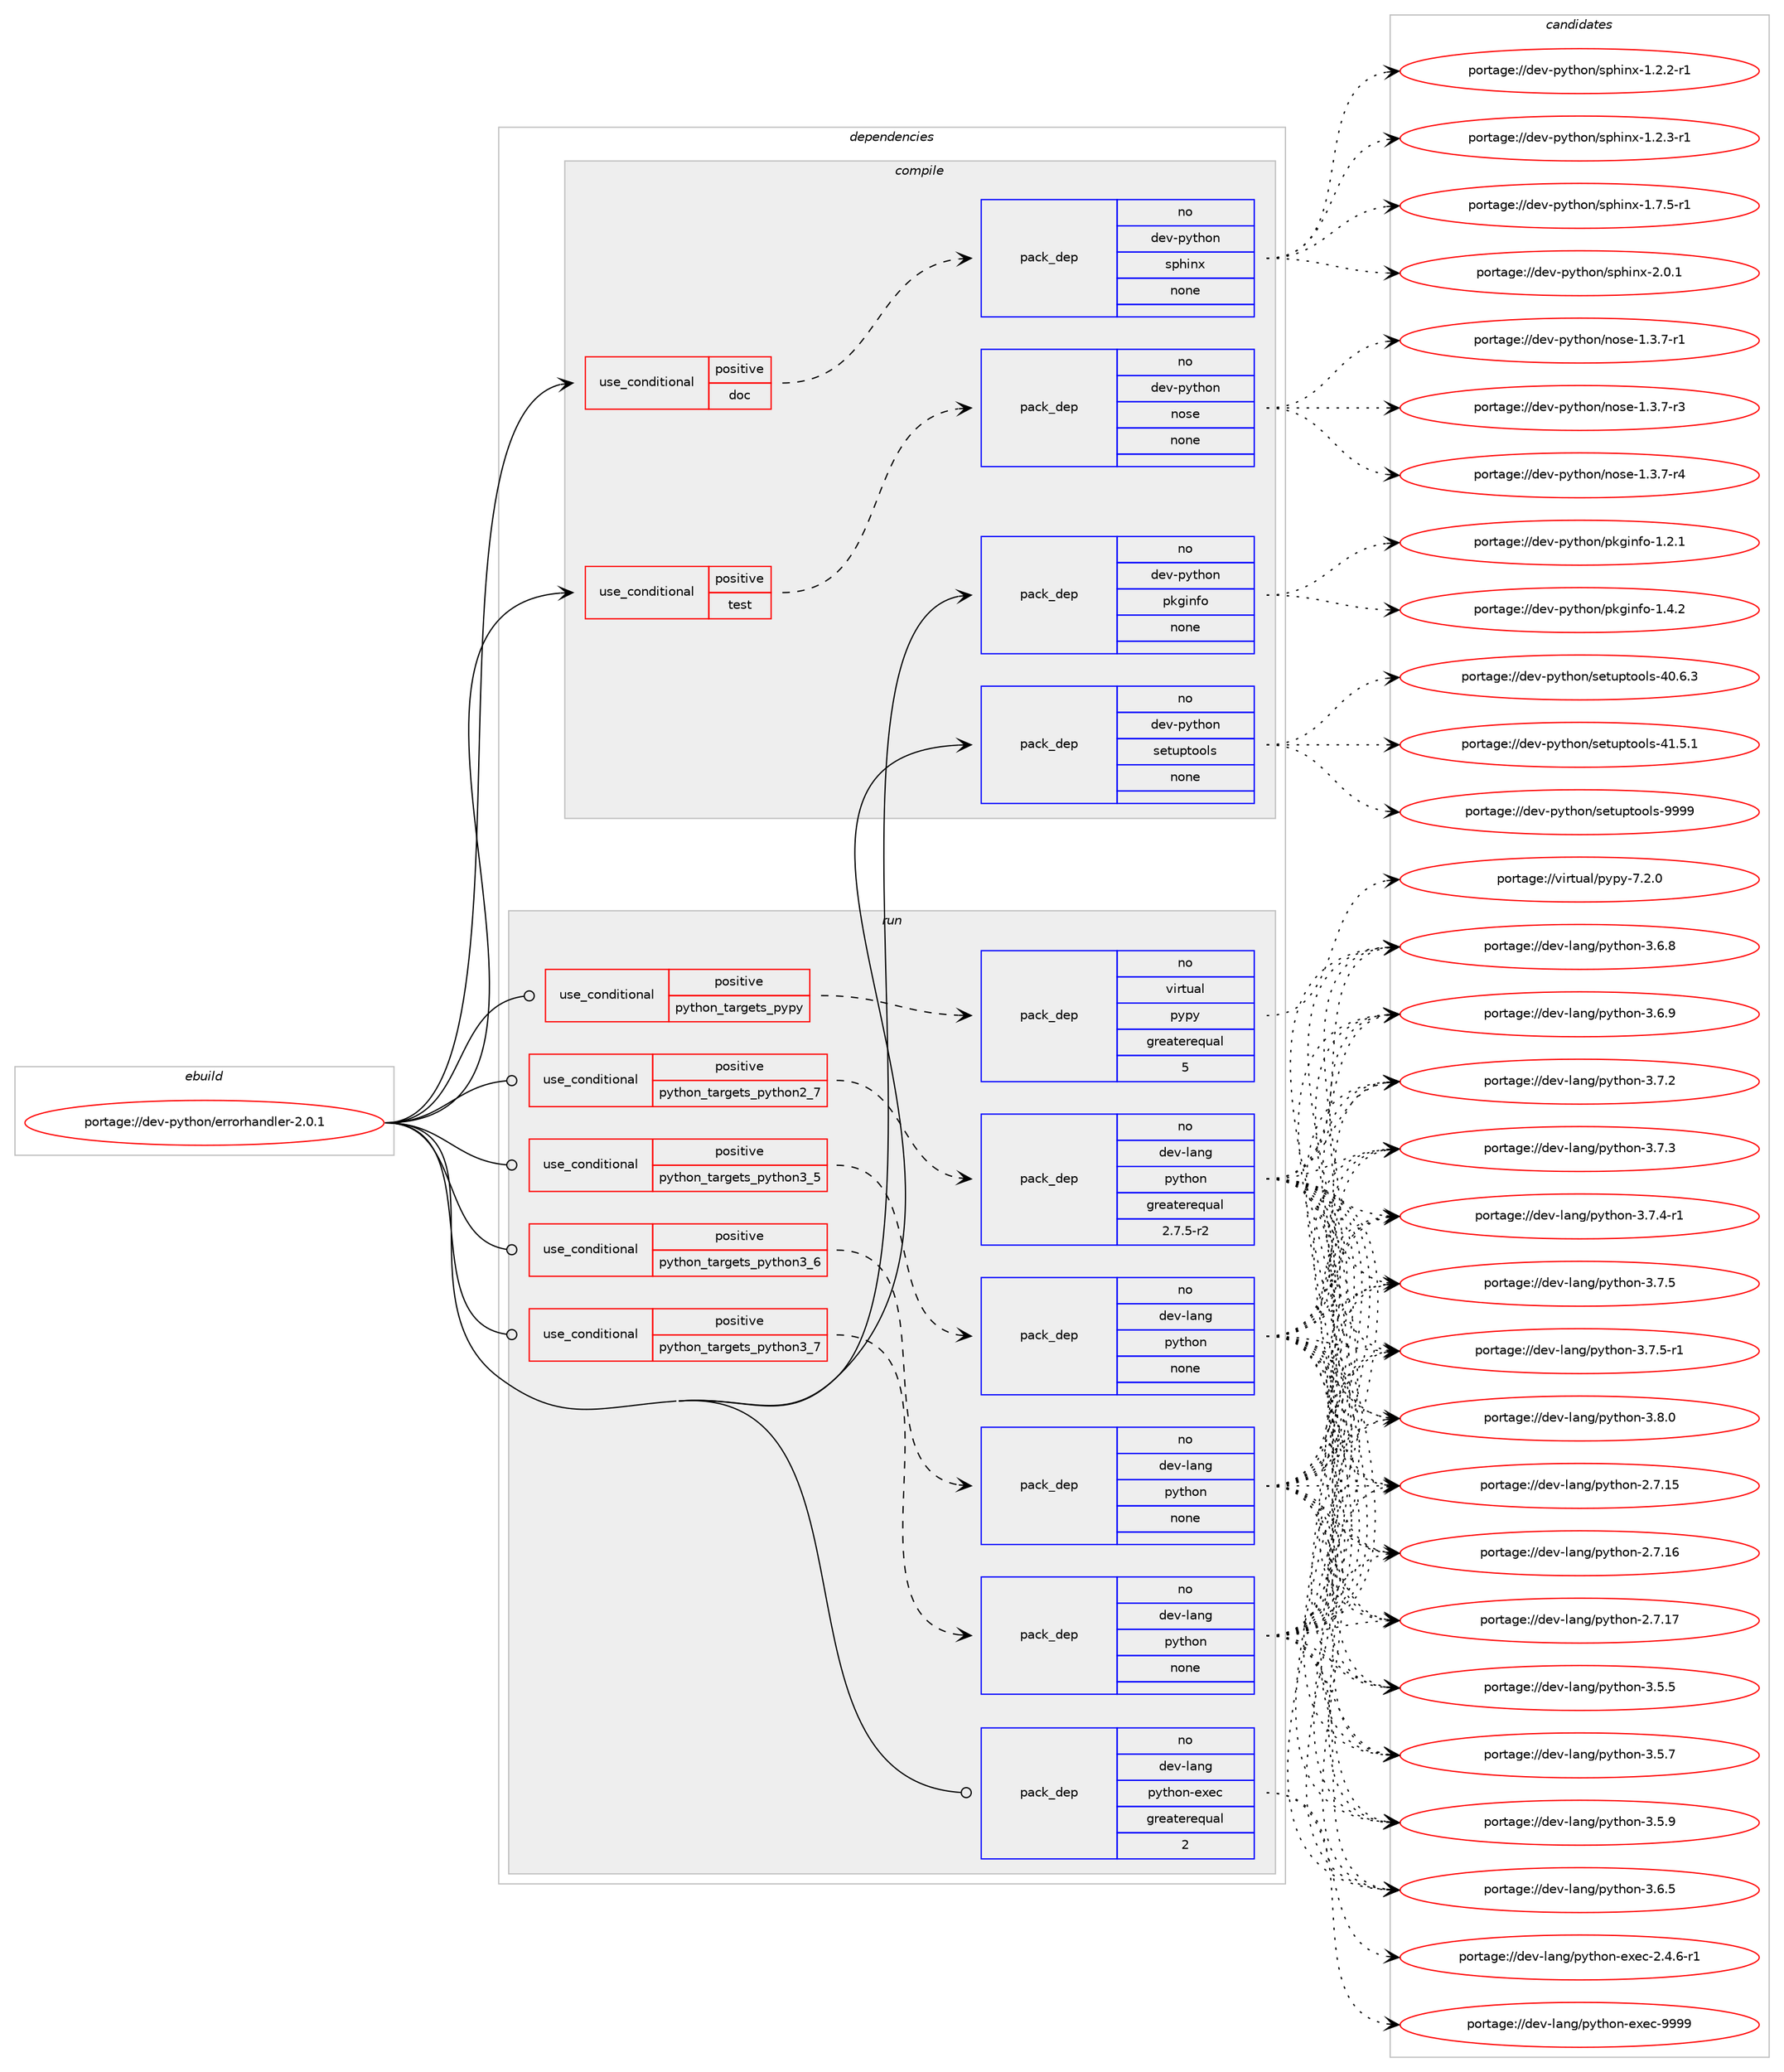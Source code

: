 digraph prolog {

# *************
# Graph options
# *************

newrank=true;
concentrate=true;
compound=true;
graph [rankdir=LR,fontname=Helvetica,fontsize=10,ranksep=1.5];#, ranksep=2.5, nodesep=0.2];
edge  [arrowhead=vee];
node  [fontname=Helvetica,fontsize=10];

# **********
# The ebuild
# **********

subgraph cluster_leftcol {
color=gray;
rank=same;
label=<<i>ebuild</i>>;
id [label="portage://dev-python/errorhandler-2.0.1", color=red, width=4, href="../dev-python/errorhandler-2.0.1.svg"];
}

# ****************
# The dependencies
# ****************

subgraph cluster_midcol {
color=gray;
label=<<i>dependencies</i>>;
subgraph cluster_compile {
fillcolor="#eeeeee";
style=filled;
label=<<i>compile</i>>;
subgraph cond28261 {
dependency138272 [label=<<TABLE BORDER="0" CELLBORDER="1" CELLSPACING="0" CELLPADDING="4"><TR><TD ROWSPAN="3" CELLPADDING="10">use_conditional</TD></TR><TR><TD>positive</TD></TR><TR><TD>doc</TD></TR></TABLE>>, shape=none, color=red];
subgraph pack106691 {
dependency138273 [label=<<TABLE BORDER="0" CELLBORDER="1" CELLSPACING="0" CELLPADDING="4" WIDTH="220"><TR><TD ROWSPAN="6" CELLPADDING="30">pack_dep</TD></TR><TR><TD WIDTH="110">no</TD></TR><TR><TD>dev-python</TD></TR><TR><TD>sphinx</TD></TR><TR><TD>none</TD></TR><TR><TD></TD></TR></TABLE>>, shape=none, color=blue];
}
dependency138272:e -> dependency138273:w [weight=20,style="dashed",arrowhead="vee"];
}
id:e -> dependency138272:w [weight=20,style="solid",arrowhead="vee"];
subgraph cond28262 {
dependency138274 [label=<<TABLE BORDER="0" CELLBORDER="1" CELLSPACING="0" CELLPADDING="4"><TR><TD ROWSPAN="3" CELLPADDING="10">use_conditional</TD></TR><TR><TD>positive</TD></TR><TR><TD>test</TD></TR></TABLE>>, shape=none, color=red];
subgraph pack106692 {
dependency138275 [label=<<TABLE BORDER="0" CELLBORDER="1" CELLSPACING="0" CELLPADDING="4" WIDTH="220"><TR><TD ROWSPAN="6" CELLPADDING="30">pack_dep</TD></TR><TR><TD WIDTH="110">no</TD></TR><TR><TD>dev-python</TD></TR><TR><TD>nose</TD></TR><TR><TD>none</TD></TR><TR><TD></TD></TR></TABLE>>, shape=none, color=blue];
}
dependency138274:e -> dependency138275:w [weight=20,style="dashed",arrowhead="vee"];
}
id:e -> dependency138274:w [weight=20,style="solid",arrowhead="vee"];
subgraph pack106693 {
dependency138276 [label=<<TABLE BORDER="0" CELLBORDER="1" CELLSPACING="0" CELLPADDING="4" WIDTH="220"><TR><TD ROWSPAN="6" CELLPADDING="30">pack_dep</TD></TR><TR><TD WIDTH="110">no</TD></TR><TR><TD>dev-python</TD></TR><TR><TD>pkginfo</TD></TR><TR><TD>none</TD></TR><TR><TD></TD></TR></TABLE>>, shape=none, color=blue];
}
id:e -> dependency138276:w [weight=20,style="solid",arrowhead="vee"];
subgraph pack106694 {
dependency138277 [label=<<TABLE BORDER="0" CELLBORDER="1" CELLSPACING="0" CELLPADDING="4" WIDTH="220"><TR><TD ROWSPAN="6" CELLPADDING="30">pack_dep</TD></TR><TR><TD WIDTH="110">no</TD></TR><TR><TD>dev-python</TD></TR><TR><TD>setuptools</TD></TR><TR><TD>none</TD></TR><TR><TD></TD></TR></TABLE>>, shape=none, color=blue];
}
id:e -> dependency138277:w [weight=20,style="solid",arrowhead="vee"];
}
subgraph cluster_compileandrun {
fillcolor="#eeeeee";
style=filled;
label=<<i>compile and run</i>>;
}
subgraph cluster_run {
fillcolor="#eeeeee";
style=filled;
label=<<i>run</i>>;
subgraph cond28263 {
dependency138278 [label=<<TABLE BORDER="0" CELLBORDER="1" CELLSPACING="0" CELLPADDING="4"><TR><TD ROWSPAN="3" CELLPADDING="10">use_conditional</TD></TR><TR><TD>positive</TD></TR><TR><TD>python_targets_pypy</TD></TR></TABLE>>, shape=none, color=red];
subgraph pack106695 {
dependency138279 [label=<<TABLE BORDER="0" CELLBORDER="1" CELLSPACING="0" CELLPADDING="4" WIDTH="220"><TR><TD ROWSPAN="6" CELLPADDING="30">pack_dep</TD></TR><TR><TD WIDTH="110">no</TD></TR><TR><TD>virtual</TD></TR><TR><TD>pypy</TD></TR><TR><TD>greaterequal</TD></TR><TR><TD>5</TD></TR></TABLE>>, shape=none, color=blue];
}
dependency138278:e -> dependency138279:w [weight=20,style="dashed",arrowhead="vee"];
}
id:e -> dependency138278:w [weight=20,style="solid",arrowhead="odot"];
subgraph cond28264 {
dependency138280 [label=<<TABLE BORDER="0" CELLBORDER="1" CELLSPACING="0" CELLPADDING="4"><TR><TD ROWSPAN="3" CELLPADDING="10">use_conditional</TD></TR><TR><TD>positive</TD></TR><TR><TD>python_targets_python2_7</TD></TR></TABLE>>, shape=none, color=red];
subgraph pack106696 {
dependency138281 [label=<<TABLE BORDER="0" CELLBORDER="1" CELLSPACING="0" CELLPADDING="4" WIDTH="220"><TR><TD ROWSPAN="6" CELLPADDING="30">pack_dep</TD></TR><TR><TD WIDTH="110">no</TD></TR><TR><TD>dev-lang</TD></TR><TR><TD>python</TD></TR><TR><TD>greaterequal</TD></TR><TR><TD>2.7.5-r2</TD></TR></TABLE>>, shape=none, color=blue];
}
dependency138280:e -> dependency138281:w [weight=20,style="dashed",arrowhead="vee"];
}
id:e -> dependency138280:w [weight=20,style="solid",arrowhead="odot"];
subgraph cond28265 {
dependency138282 [label=<<TABLE BORDER="0" CELLBORDER="1" CELLSPACING="0" CELLPADDING="4"><TR><TD ROWSPAN="3" CELLPADDING="10">use_conditional</TD></TR><TR><TD>positive</TD></TR><TR><TD>python_targets_python3_5</TD></TR></TABLE>>, shape=none, color=red];
subgraph pack106697 {
dependency138283 [label=<<TABLE BORDER="0" CELLBORDER="1" CELLSPACING="0" CELLPADDING="4" WIDTH="220"><TR><TD ROWSPAN="6" CELLPADDING="30">pack_dep</TD></TR><TR><TD WIDTH="110">no</TD></TR><TR><TD>dev-lang</TD></TR><TR><TD>python</TD></TR><TR><TD>none</TD></TR><TR><TD></TD></TR></TABLE>>, shape=none, color=blue];
}
dependency138282:e -> dependency138283:w [weight=20,style="dashed",arrowhead="vee"];
}
id:e -> dependency138282:w [weight=20,style="solid",arrowhead="odot"];
subgraph cond28266 {
dependency138284 [label=<<TABLE BORDER="0" CELLBORDER="1" CELLSPACING="0" CELLPADDING="4"><TR><TD ROWSPAN="3" CELLPADDING="10">use_conditional</TD></TR><TR><TD>positive</TD></TR><TR><TD>python_targets_python3_6</TD></TR></TABLE>>, shape=none, color=red];
subgraph pack106698 {
dependency138285 [label=<<TABLE BORDER="0" CELLBORDER="1" CELLSPACING="0" CELLPADDING="4" WIDTH="220"><TR><TD ROWSPAN="6" CELLPADDING="30">pack_dep</TD></TR><TR><TD WIDTH="110">no</TD></TR><TR><TD>dev-lang</TD></TR><TR><TD>python</TD></TR><TR><TD>none</TD></TR><TR><TD></TD></TR></TABLE>>, shape=none, color=blue];
}
dependency138284:e -> dependency138285:w [weight=20,style="dashed",arrowhead="vee"];
}
id:e -> dependency138284:w [weight=20,style="solid",arrowhead="odot"];
subgraph cond28267 {
dependency138286 [label=<<TABLE BORDER="0" CELLBORDER="1" CELLSPACING="0" CELLPADDING="4"><TR><TD ROWSPAN="3" CELLPADDING="10">use_conditional</TD></TR><TR><TD>positive</TD></TR><TR><TD>python_targets_python3_7</TD></TR></TABLE>>, shape=none, color=red];
subgraph pack106699 {
dependency138287 [label=<<TABLE BORDER="0" CELLBORDER="1" CELLSPACING="0" CELLPADDING="4" WIDTH="220"><TR><TD ROWSPAN="6" CELLPADDING="30">pack_dep</TD></TR><TR><TD WIDTH="110">no</TD></TR><TR><TD>dev-lang</TD></TR><TR><TD>python</TD></TR><TR><TD>none</TD></TR><TR><TD></TD></TR></TABLE>>, shape=none, color=blue];
}
dependency138286:e -> dependency138287:w [weight=20,style="dashed",arrowhead="vee"];
}
id:e -> dependency138286:w [weight=20,style="solid",arrowhead="odot"];
subgraph pack106700 {
dependency138288 [label=<<TABLE BORDER="0" CELLBORDER="1" CELLSPACING="0" CELLPADDING="4" WIDTH="220"><TR><TD ROWSPAN="6" CELLPADDING="30">pack_dep</TD></TR><TR><TD WIDTH="110">no</TD></TR><TR><TD>dev-lang</TD></TR><TR><TD>python-exec</TD></TR><TR><TD>greaterequal</TD></TR><TR><TD>2</TD></TR></TABLE>>, shape=none, color=blue];
}
id:e -> dependency138288:w [weight=20,style="solid",arrowhead="odot"];
}
}

# **************
# The candidates
# **************

subgraph cluster_choices {
rank=same;
color=gray;
label=<<i>candidates</i>>;

subgraph choice106691 {
color=black;
nodesep=1;
choiceportage10010111845112121116104111110471151121041051101204549465046504511449 [label="portage://dev-python/sphinx-1.2.2-r1", color=red, width=4,href="../dev-python/sphinx-1.2.2-r1.svg"];
choiceportage10010111845112121116104111110471151121041051101204549465046514511449 [label="portage://dev-python/sphinx-1.2.3-r1", color=red, width=4,href="../dev-python/sphinx-1.2.3-r1.svg"];
choiceportage10010111845112121116104111110471151121041051101204549465546534511449 [label="portage://dev-python/sphinx-1.7.5-r1", color=red, width=4,href="../dev-python/sphinx-1.7.5-r1.svg"];
choiceportage1001011184511212111610411111047115112104105110120455046484649 [label="portage://dev-python/sphinx-2.0.1", color=red, width=4,href="../dev-python/sphinx-2.0.1.svg"];
dependency138273:e -> choiceportage10010111845112121116104111110471151121041051101204549465046504511449:w [style=dotted,weight="100"];
dependency138273:e -> choiceportage10010111845112121116104111110471151121041051101204549465046514511449:w [style=dotted,weight="100"];
dependency138273:e -> choiceportage10010111845112121116104111110471151121041051101204549465546534511449:w [style=dotted,weight="100"];
dependency138273:e -> choiceportage1001011184511212111610411111047115112104105110120455046484649:w [style=dotted,weight="100"];
}
subgraph choice106692 {
color=black;
nodesep=1;
choiceportage10010111845112121116104111110471101111151014549465146554511449 [label="portage://dev-python/nose-1.3.7-r1", color=red, width=4,href="../dev-python/nose-1.3.7-r1.svg"];
choiceportage10010111845112121116104111110471101111151014549465146554511451 [label="portage://dev-python/nose-1.3.7-r3", color=red, width=4,href="../dev-python/nose-1.3.7-r3.svg"];
choiceportage10010111845112121116104111110471101111151014549465146554511452 [label="portage://dev-python/nose-1.3.7-r4", color=red, width=4,href="../dev-python/nose-1.3.7-r4.svg"];
dependency138275:e -> choiceportage10010111845112121116104111110471101111151014549465146554511449:w [style=dotted,weight="100"];
dependency138275:e -> choiceportage10010111845112121116104111110471101111151014549465146554511451:w [style=dotted,weight="100"];
dependency138275:e -> choiceportage10010111845112121116104111110471101111151014549465146554511452:w [style=dotted,weight="100"];
}
subgraph choice106693 {
color=black;
nodesep=1;
choiceportage1001011184511212111610411111047112107103105110102111454946504649 [label="portage://dev-python/pkginfo-1.2.1", color=red, width=4,href="../dev-python/pkginfo-1.2.1.svg"];
choiceportage1001011184511212111610411111047112107103105110102111454946524650 [label="portage://dev-python/pkginfo-1.4.2", color=red, width=4,href="../dev-python/pkginfo-1.4.2.svg"];
dependency138276:e -> choiceportage1001011184511212111610411111047112107103105110102111454946504649:w [style=dotted,weight="100"];
dependency138276:e -> choiceportage1001011184511212111610411111047112107103105110102111454946524650:w [style=dotted,weight="100"];
}
subgraph choice106694 {
color=black;
nodesep=1;
choiceportage100101118451121211161041111104711510111611711211611111110811545524846544651 [label="portage://dev-python/setuptools-40.6.3", color=red, width=4,href="../dev-python/setuptools-40.6.3.svg"];
choiceportage100101118451121211161041111104711510111611711211611111110811545524946534649 [label="portage://dev-python/setuptools-41.5.1", color=red, width=4,href="../dev-python/setuptools-41.5.1.svg"];
choiceportage10010111845112121116104111110471151011161171121161111111081154557575757 [label="portage://dev-python/setuptools-9999", color=red, width=4,href="../dev-python/setuptools-9999.svg"];
dependency138277:e -> choiceportage100101118451121211161041111104711510111611711211611111110811545524846544651:w [style=dotted,weight="100"];
dependency138277:e -> choiceportage100101118451121211161041111104711510111611711211611111110811545524946534649:w [style=dotted,weight="100"];
dependency138277:e -> choiceportage10010111845112121116104111110471151011161171121161111111081154557575757:w [style=dotted,weight="100"];
}
subgraph choice106695 {
color=black;
nodesep=1;
choiceportage1181051141161179710847112121112121455546504648 [label="portage://virtual/pypy-7.2.0", color=red, width=4,href="../virtual/pypy-7.2.0.svg"];
dependency138279:e -> choiceportage1181051141161179710847112121112121455546504648:w [style=dotted,weight="100"];
}
subgraph choice106696 {
color=black;
nodesep=1;
choiceportage10010111845108971101034711212111610411111045504655464953 [label="portage://dev-lang/python-2.7.15", color=red, width=4,href="../dev-lang/python-2.7.15.svg"];
choiceportage10010111845108971101034711212111610411111045504655464954 [label="portage://dev-lang/python-2.7.16", color=red, width=4,href="../dev-lang/python-2.7.16.svg"];
choiceportage10010111845108971101034711212111610411111045504655464955 [label="portage://dev-lang/python-2.7.17", color=red, width=4,href="../dev-lang/python-2.7.17.svg"];
choiceportage100101118451089711010347112121116104111110455146534653 [label="portage://dev-lang/python-3.5.5", color=red, width=4,href="../dev-lang/python-3.5.5.svg"];
choiceportage100101118451089711010347112121116104111110455146534655 [label="portage://dev-lang/python-3.5.7", color=red, width=4,href="../dev-lang/python-3.5.7.svg"];
choiceportage100101118451089711010347112121116104111110455146534657 [label="portage://dev-lang/python-3.5.9", color=red, width=4,href="../dev-lang/python-3.5.9.svg"];
choiceportage100101118451089711010347112121116104111110455146544653 [label="portage://dev-lang/python-3.6.5", color=red, width=4,href="../dev-lang/python-3.6.5.svg"];
choiceportage100101118451089711010347112121116104111110455146544656 [label="portage://dev-lang/python-3.6.8", color=red, width=4,href="../dev-lang/python-3.6.8.svg"];
choiceportage100101118451089711010347112121116104111110455146544657 [label="portage://dev-lang/python-3.6.9", color=red, width=4,href="../dev-lang/python-3.6.9.svg"];
choiceportage100101118451089711010347112121116104111110455146554650 [label="portage://dev-lang/python-3.7.2", color=red, width=4,href="../dev-lang/python-3.7.2.svg"];
choiceportage100101118451089711010347112121116104111110455146554651 [label="portage://dev-lang/python-3.7.3", color=red, width=4,href="../dev-lang/python-3.7.3.svg"];
choiceportage1001011184510897110103471121211161041111104551465546524511449 [label="portage://dev-lang/python-3.7.4-r1", color=red, width=4,href="../dev-lang/python-3.7.4-r1.svg"];
choiceportage100101118451089711010347112121116104111110455146554653 [label="portage://dev-lang/python-3.7.5", color=red, width=4,href="../dev-lang/python-3.7.5.svg"];
choiceportage1001011184510897110103471121211161041111104551465546534511449 [label="portage://dev-lang/python-3.7.5-r1", color=red, width=4,href="../dev-lang/python-3.7.5-r1.svg"];
choiceportage100101118451089711010347112121116104111110455146564648 [label="portage://dev-lang/python-3.8.0", color=red, width=4,href="../dev-lang/python-3.8.0.svg"];
dependency138281:e -> choiceportage10010111845108971101034711212111610411111045504655464953:w [style=dotted,weight="100"];
dependency138281:e -> choiceportage10010111845108971101034711212111610411111045504655464954:w [style=dotted,weight="100"];
dependency138281:e -> choiceportage10010111845108971101034711212111610411111045504655464955:w [style=dotted,weight="100"];
dependency138281:e -> choiceportage100101118451089711010347112121116104111110455146534653:w [style=dotted,weight="100"];
dependency138281:e -> choiceportage100101118451089711010347112121116104111110455146534655:w [style=dotted,weight="100"];
dependency138281:e -> choiceportage100101118451089711010347112121116104111110455146534657:w [style=dotted,weight="100"];
dependency138281:e -> choiceportage100101118451089711010347112121116104111110455146544653:w [style=dotted,weight="100"];
dependency138281:e -> choiceportage100101118451089711010347112121116104111110455146544656:w [style=dotted,weight="100"];
dependency138281:e -> choiceportage100101118451089711010347112121116104111110455146544657:w [style=dotted,weight="100"];
dependency138281:e -> choiceportage100101118451089711010347112121116104111110455146554650:w [style=dotted,weight="100"];
dependency138281:e -> choiceportage100101118451089711010347112121116104111110455146554651:w [style=dotted,weight="100"];
dependency138281:e -> choiceportage1001011184510897110103471121211161041111104551465546524511449:w [style=dotted,weight="100"];
dependency138281:e -> choiceportage100101118451089711010347112121116104111110455146554653:w [style=dotted,weight="100"];
dependency138281:e -> choiceportage1001011184510897110103471121211161041111104551465546534511449:w [style=dotted,weight="100"];
dependency138281:e -> choiceportage100101118451089711010347112121116104111110455146564648:w [style=dotted,weight="100"];
}
subgraph choice106697 {
color=black;
nodesep=1;
choiceportage10010111845108971101034711212111610411111045504655464953 [label="portage://dev-lang/python-2.7.15", color=red, width=4,href="../dev-lang/python-2.7.15.svg"];
choiceportage10010111845108971101034711212111610411111045504655464954 [label="portage://dev-lang/python-2.7.16", color=red, width=4,href="../dev-lang/python-2.7.16.svg"];
choiceportage10010111845108971101034711212111610411111045504655464955 [label="portage://dev-lang/python-2.7.17", color=red, width=4,href="../dev-lang/python-2.7.17.svg"];
choiceportage100101118451089711010347112121116104111110455146534653 [label="portage://dev-lang/python-3.5.5", color=red, width=4,href="../dev-lang/python-3.5.5.svg"];
choiceportage100101118451089711010347112121116104111110455146534655 [label="portage://dev-lang/python-3.5.7", color=red, width=4,href="../dev-lang/python-3.5.7.svg"];
choiceportage100101118451089711010347112121116104111110455146534657 [label="portage://dev-lang/python-3.5.9", color=red, width=4,href="../dev-lang/python-3.5.9.svg"];
choiceportage100101118451089711010347112121116104111110455146544653 [label="portage://dev-lang/python-3.6.5", color=red, width=4,href="../dev-lang/python-3.6.5.svg"];
choiceportage100101118451089711010347112121116104111110455146544656 [label="portage://dev-lang/python-3.6.8", color=red, width=4,href="../dev-lang/python-3.6.8.svg"];
choiceportage100101118451089711010347112121116104111110455146544657 [label="portage://dev-lang/python-3.6.9", color=red, width=4,href="../dev-lang/python-3.6.9.svg"];
choiceportage100101118451089711010347112121116104111110455146554650 [label="portage://dev-lang/python-3.7.2", color=red, width=4,href="../dev-lang/python-3.7.2.svg"];
choiceportage100101118451089711010347112121116104111110455146554651 [label="portage://dev-lang/python-3.7.3", color=red, width=4,href="../dev-lang/python-3.7.3.svg"];
choiceportage1001011184510897110103471121211161041111104551465546524511449 [label="portage://dev-lang/python-3.7.4-r1", color=red, width=4,href="../dev-lang/python-3.7.4-r1.svg"];
choiceportage100101118451089711010347112121116104111110455146554653 [label="portage://dev-lang/python-3.7.5", color=red, width=4,href="../dev-lang/python-3.7.5.svg"];
choiceportage1001011184510897110103471121211161041111104551465546534511449 [label="portage://dev-lang/python-3.7.5-r1", color=red, width=4,href="../dev-lang/python-3.7.5-r1.svg"];
choiceportage100101118451089711010347112121116104111110455146564648 [label="portage://dev-lang/python-3.8.0", color=red, width=4,href="../dev-lang/python-3.8.0.svg"];
dependency138283:e -> choiceportage10010111845108971101034711212111610411111045504655464953:w [style=dotted,weight="100"];
dependency138283:e -> choiceportage10010111845108971101034711212111610411111045504655464954:w [style=dotted,weight="100"];
dependency138283:e -> choiceportage10010111845108971101034711212111610411111045504655464955:w [style=dotted,weight="100"];
dependency138283:e -> choiceportage100101118451089711010347112121116104111110455146534653:w [style=dotted,weight="100"];
dependency138283:e -> choiceportage100101118451089711010347112121116104111110455146534655:w [style=dotted,weight="100"];
dependency138283:e -> choiceportage100101118451089711010347112121116104111110455146534657:w [style=dotted,weight="100"];
dependency138283:e -> choiceportage100101118451089711010347112121116104111110455146544653:w [style=dotted,weight="100"];
dependency138283:e -> choiceportage100101118451089711010347112121116104111110455146544656:w [style=dotted,weight="100"];
dependency138283:e -> choiceportage100101118451089711010347112121116104111110455146544657:w [style=dotted,weight="100"];
dependency138283:e -> choiceportage100101118451089711010347112121116104111110455146554650:w [style=dotted,weight="100"];
dependency138283:e -> choiceportage100101118451089711010347112121116104111110455146554651:w [style=dotted,weight="100"];
dependency138283:e -> choiceportage1001011184510897110103471121211161041111104551465546524511449:w [style=dotted,weight="100"];
dependency138283:e -> choiceportage100101118451089711010347112121116104111110455146554653:w [style=dotted,weight="100"];
dependency138283:e -> choiceportage1001011184510897110103471121211161041111104551465546534511449:w [style=dotted,weight="100"];
dependency138283:e -> choiceportage100101118451089711010347112121116104111110455146564648:w [style=dotted,weight="100"];
}
subgraph choice106698 {
color=black;
nodesep=1;
choiceportage10010111845108971101034711212111610411111045504655464953 [label="portage://dev-lang/python-2.7.15", color=red, width=4,href="../dev-lang/python-2.7.15.svg"];
choiceportage10010111845108971101034711212111610411111045504655464954 [label="portage://dev-lang/python-2.7.16", color=red, width=4,href="../dev-lang/python-2.7.16.svg"];
choiceportage10010111845108971101034711212111610411111045504655464955 [label="portage://dev-lang/python-2.7.17", color=red, width=4,href="../dev-lang/python-2.7.17.svg"];
choiceportage100101118451089711010347112121116104111110455146534653 [label="portage://dev-lang/python-3.5.5", color=red, width=4,href="../dev-lang/python-3.5.5.svg"];
choiceportage100101118451089711010347112121116104111110455146534655 [label="portage://dev-lang/python-3.5.7", color=red, width=4,href="../dev-lang/python-3.5.7.svg"];
choiceportage100101118451089711010347112121116104111110455146534657 [label="portage://dev-lang/python-3.5.9", color=red, width=4,href="../dev-lang/python-3.5.9.svg"];
choiceportage100101118451089711010347112121116104111110455146544653 [label="portage://dev-lang/python-3.6.5", color=red, width=4,href="../dev-lang/python-3.6.5.svg"];
choiceportage100101118451089711010347112121116104111110455146544656 [label="portage://dev-lang/python-3.6.8", color=red, width=4,href="../dev-lang/python-3.6.8.svg"];
choiceportage100101118451089711010347112121116104111110455146544657 [label="portage://dev-lang/python-3.6.9", color=red, width=4,href="../dev-lang/python-3.6.9.svg"];
choiceportage100101118451089711010347112121116104111110455146554650 [label="portage://dev-lang/python-3.7.2", color=red, width=4,href="../dev-lang/python-3.7.2.svg"];
choiceportage100101118451089711010347112121116104111110455146554651 [label="portage://dev-lang/python-3.7.3", color=red, width=4,href="../dev-lang/python-3.7.3.svg"];
choiceportage1001011184510897110103471121211161041111104551465546524511449 [label="portage://dev-lang/python-3.7.4-r1", color=red, width=4,href="../dev-lang/python-3.7.4-r1.svg"];
choiceportage100101118451089711010347112121116104111110455146554653 [label="portage://dev-lang/python-3.7.5", color=red, width=4,href="../dev-lang/python-3.7.5.svg"];
choiceportage1001011184510897110103471121211161041111104551465546534511449 [label="portage://dev-lang/python-3.7.5-r1", color=red, width=4,href="../dev-lang/python-3.7.5-r1.svg"];
choiceportage100101118451089711010347112121116104111110455146564648 [label="portage://dev-lang/python-3.8.0", color=red, width=4,href="../dev-lang/python-3.8.0.svg"];
dependency138285:e -> choiceportage10010111845108971101034711212111610411111045504655464953:w [style=dotted,weight="100"];
dependency138285:e -> choiceportage10010111845108971101034711212111610411111045504655464954:w [style=dotted,weight="100"];
dependency138285:e -> choiceportage10010111845108971101034711212111610411111045504655464955:w [style=dotted,weight="100"];
dependency138285:e -> choiceportage100101118451089711010347112121116104111110455146534653:w [style=dotted,weight="100"];
dependency138285:e -> choiceportage100101118451089711010347112121116104111110455146534655:w [style=dotted,weight="100"];
dependency138285:e -> choiceportage100101118451089711010347112121116104111110455146534657:w [style=dotted,weight="100"];
dependency138285:e -> choiceportage100101118451089711010347112121116104111110455146544653:w [style=dotted,weight="100"];
dependency138285:e -> choiceportage100101118451089711010347112121116104111110455146544656:w [style=dotted,weight="100"];
dependency138285:e -> choiceportage100101118451089711010347112121116104111110455146544657:w [style=dotted,weight="100"];
dependency138285:e -> choiceportage100101118451089711010347112121116104111110455146554650:w [style=dotted,weight="100"];
dependency138285:e -> choiceportage100101118451089711010347112121116104111110455146554651:w [style=dotted,weight="100"];
dependency138285:e -> choiceportage1001011184510897110103471121211161041111104551465546524511449:w [style=dotted,weight="100"];
dependency138285:e -> choiceportage100101118451089711010347112121116104111110455146554653:w [style=dotted,weight="100"];
dependency138285:e -> choiceportage1001011184510897110103471121211161041111104551465546534511449:w [style=dotted,weight="100"];
dependency138285:e -> choiceportage100101118451089711010347112121116104111110455146564648:w [style=dotted,weight="100"];
}
subgraph choice106699 {
color=black;
nodesep=1;
choiceportage10010111845108971101034711212111610411111045504655464953 [label="portage://dev-lang/python-2.7.15", color=red, width=4,href="../dev-lang/python-2.7.15.svg"];
choiceportage10010111845108971101034711212111610411111045504655464954 [label="portage://dev-lang/python-2.7.16", color=red, width=4,href="../dev-lang/python-2.7.16.svg"];
choiceportage10010111845108971101034711212111610411111045504655464955 [label="portage://dev-lang/python-2.7.17", color=red, width=4,href="../dev-lang/python-2.7.17.svg"];
choiceportage100101118451089711010347112121116104111110455146534653 [label="portage://dev-lang/python-3.5.5", color=red, width=4,href="../dev-lang/python-3.5.5.svg"];
choiceportage100101118451089711010347112121116104111110455146534655 [label="portage://dev-lang/python-3.5.7", color=red, width=4,href="../dev-lang/python-3.5.7.svg"];
choiceportage100101118451089711010347112121116104111110455146534657 [label="portage://dev-lang/python-3.5.9", color=red, width=4,href="../dev-lang/python-3.5.9.svg"];
choiceportage100101118451089711010347112121116104111110455146544653 [label="portage://dev-lang/python-3.6.5", color=red, width=4,href="../dev-lang/python-3.6.5.svg"];
choiceportage100101118451089711010347112121116104111110455146544656 [label="portage://dev-lang/python-3.6.8", color=red, width=4,href="../dev-lang/python-3.6.8.svg"];
choiceportage100101118451089711010347112121116104111110455146544657 [label="portage://dev-lang/python-3.6.9", color=red, width=4,href="../dev-lang/python-3.6.9.svg"];
choiceportage100101118451089711010347112121116104111110455146554650 [label="portage://dev-lang/python-3.7.2", color=red, width=4,href="../dev-lang/python-3.7.2.svg"];
choiceportage100101118451089711010347112121116104111110455146554651 [label="portage://dev-lang/python-3.7.3", color=red, width=4,href="../dev-lang/python-3.7.3.svg"];
choiceportage1001011184510897110103471121211161041111104551465546524511449 [label="portage://dev-lang/python-3.7.4-r1", color=red, width=4,href="../dev-lang/python-3.7.4-r1.svg"];
choiceportage100101118451089711010347112121116104111110455146554653 [label="portage://dev-lang/python-3.7.5", color=red, width=4,href="../dev-lang/python-3.7.5.svg"];
choiceportage1001011184510897110103471121211161041111104551465546534511449 [label="portage://dev-lang/python-3.7.5-r1", color=red, width=4,href="../dev-lang/python-3.7.5-r1.svg"];
choiceportage100101118451089711010347112121116104111110455146564648 [label="portage://dev-lang/python-3.8.0", color=red, width=4,href="../dev-lang/python-3.8.0.svg"];
dependency138287:e -> choiceportage10010111845108971101034711212111610411111045504655464953:w [style=dotted,weight="100"];
dependency138287:e -> choiceportage10010111845108971101034711212111610411111045504655464954:w [style=dotted,weight="100"];
dependency138287:e -> choiceportage10010111845108971101034711212111610411111045504655464955:w [style=dotted,weight="100"];
dependency138287:e -> choiceportage100101118451089711010347112121116104111110455146534653:w [style=dotted,weight="100"];
dependency138287:e -> choiceportage100101118451089711010347112121116104111110455146534655:w [style=dotted,weight="100"];
dependency138287:e -> choiceportage100101118451089711010347112121116104111110455146534657:w [style=dotted,weight="100"];
dependency138287:e -> choiceportage100101118451089711010347112121116104111110455146544653:w [style=dotted,weight="100"];
dependency138287:e -> choiceportage100101118451089711010347112121116104111110455146544656:w [style=dotted,weight="100"];
dependency138287:e -> choiceportage100101118451089711010347112121116104111110455146544657:w [style=dotted,weight="100"];
dependency138287:e -> choiceportage100101118451089711010347112121116104111110455146554650:w [style=dotted,weight="100"];
dependency138287:e -> choiceportage100101118451089711010347112121116104111110455146554651:w [style=dotted,weight="100"];
dependency138287:e -> choiceportage1001011184510897110103471121211161041111104551465546524511449:w [style=dotted,weight="100"];
dependency138287:e -> choiceportage100101118451089711010347112121116104111110455146554653:w [style=dotted,weight="100"];
dependency138287:e -> choiceportage1001011184510897110103471121211161041111104551465546534511449:w [style=dotted,weight="100"];
dependency138287:e -> choiceportage100101118451089711010347112121116104111110455146564648:w [style=dotted,weight="100"];
}
subgraph choice106700 {
color=black;
nodesep=1;
choiceportage10010111845108971101034711212111610411111045101120101994550465246544511449 [label="portage://dev-lang/python-exec-2.4.6-r1", color=red, width=4,href="../dev-lang/python-exec-2.4.6-r1.svg"];
choiceportage10010111845108971101034711212111610411111045101120101994557575757 [label="portage://dev-lang/python-exec-9999", color=red, width=4,href="../dev-lang/python-exec-9999.svg"];
dependency138288:e -> choiceportage10010111845108971101034711212111610411111045101120101994550465246544511449:w [style=dotted,weight="100"];
dependency138288:e -> choiceportage10010111845108971101034711212111610411111045101120101994557575757:w [style=dotted,weight="100"];
}
}

}
